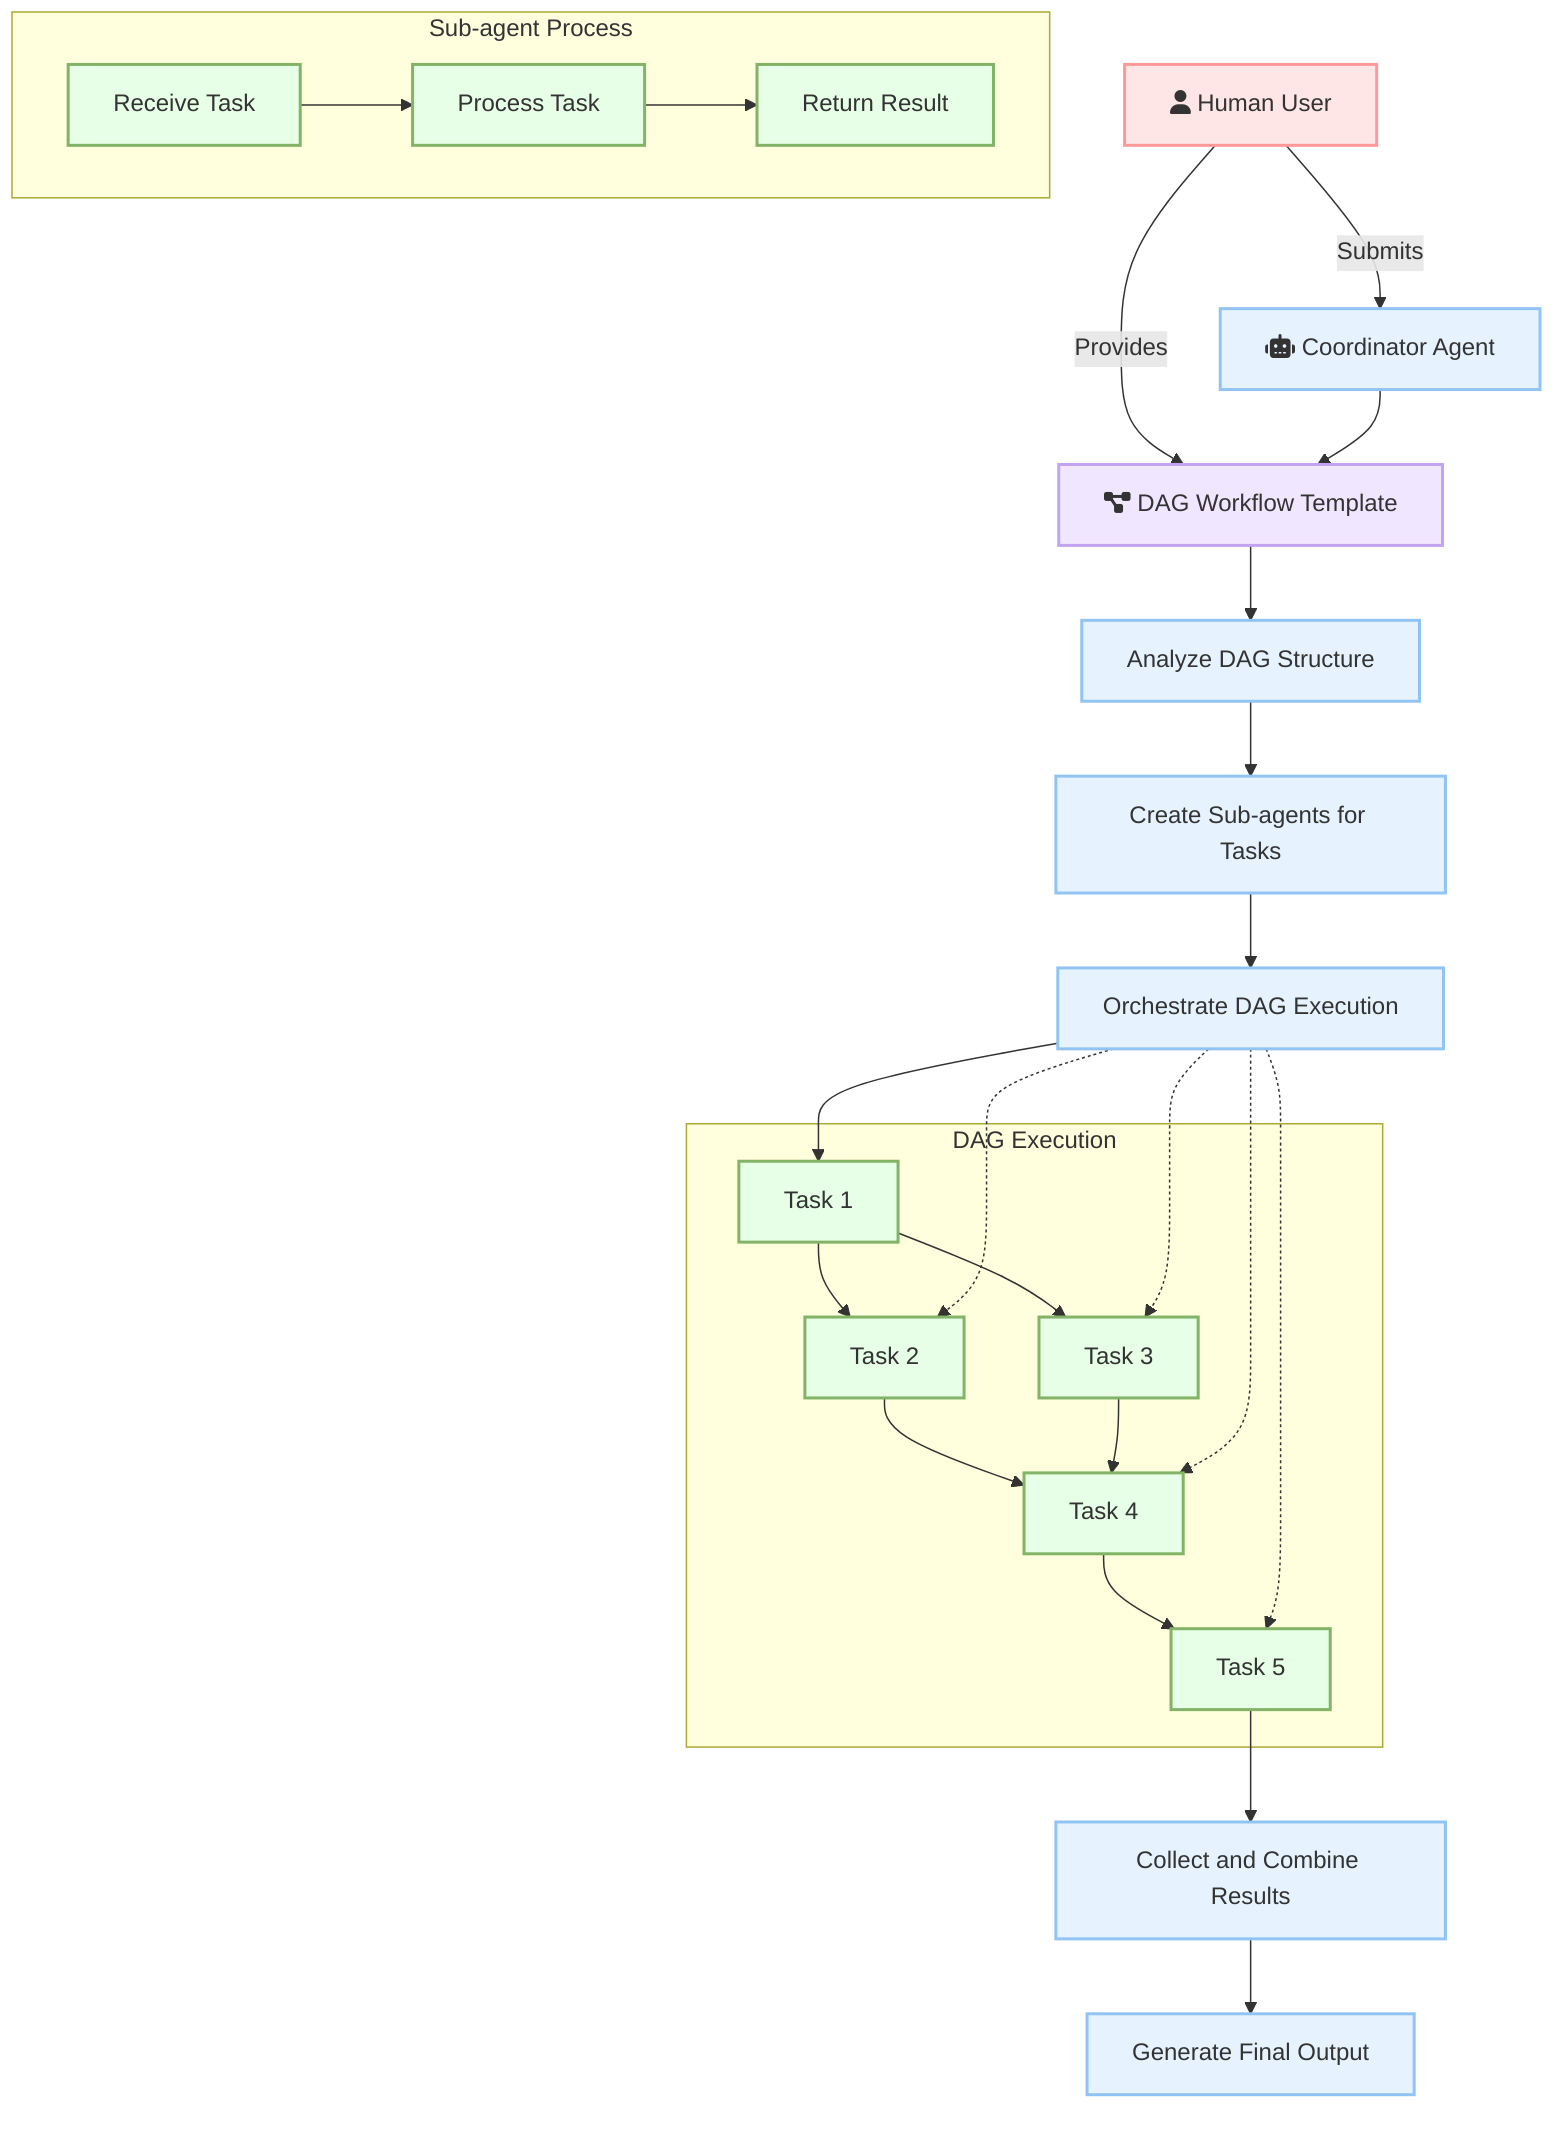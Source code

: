 graph TD
    classDef default fill:#f0f0f0,stroke:#333,stroke-width:2px;
    classDef process fill:#E6F3FF,stroke:#91C4F2,stroke-width:2px;
    classDef decision fill:#FFF2CC,stroke:#FFD966,stroke-width:2px;
    classDef subagent fill:#E6FFE6,stroke:#82B366,stroke-width:2px;
    classDef user fill:#FFE6E6,stroke:#FF9999,stroke-width:2px;
    classDef dag fill:#F0E6FF,stroke:#C3A3F1,stroke-width:2px;

    U["fa:fa-user Human User"]:::user
    A["fa:fa-robot Coordinator Agent"]:::process
    B["fa:fa-project-diagram DAG Workflow Template"]:::dag
    C["Analyze DAG Structure"]:::process
    D["Create Sub-agents for Tasks"]:::process
    E["Orchestrate DAG Execution"]:::process

    subgraph "DAG Execution"
        F1["Task 1"]:::subagent
        F2["Task 2"]:::subagent
        F3["Task 3"]:::subagent
        F4["Task 4"]:::subagent
        F5["Task 5"]:::subagent
        
        F1 --> F2 & F3
        F2 --> F4
        F3 --> F4
        F4 --> F5
    end

    G["Collect and Combine Results"]:::process
    H["Generate Final Output"]:::process

    U -->|Provides| B
    U -->|Submits| A
    A --> B --> C --> D --> E
    E --> F1
    E -.-> F2
    E -.-> F3
    E -.-> F4
    E -.-> F5
    F5 --> G --> H

    subgraph "Sub-agent Process"
        I["Receive Task"]:::subagent
        J["Process Task"]:::subagent
        K["Return Result"]:::subagent
        
        I --> J --> K
    end